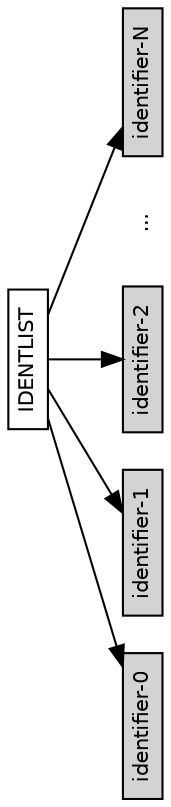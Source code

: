 /* AST node diagram generator script collection for M2C, M2J and M2Sharp.
 *
 * Copyright (c) 2016 The Modula-2 Software Foundation
 *
 * Author & Maintainer: Benjamin Kowarsch <org.m2sf>
 *
 * @synopsis
 *
 * The M2C, M2J and M2Sharp compilers are multi-dialect Modula-2 translators
 * and compilers respectively targeting C99, Java/JVM and C#/CLR, sharing a
 * common abstract syntax tree (AST) specification.
 *
 * The AST node diagram generator script collection consists of Graphviz DOT
 * descriptions for all AST node types of the common AST specification.
 *
 * The Graphviz dot utility is required to generate the diagrams. 
 * It may be obtained from http://www.graphviz.org/download.php.
 *
 * @repository
 *
 * https://github.com/m2sf/m2-ast-node-diagrams
 *
 * @file
 *
 * identlist.dot
 *
 * IDENTLIST node diagram.
 *
 * Usage: $ dot identlist.dot -Tps > identlist.ps
 *
 * @license
 *
 * This is free software: you can redistribute and/or modify it under the
 * terms of the GNU Lesser General Public License (LGPL) either version 2.1
 * or at your choice version 3 as published by the Free Software Foundation.
 * However, you may not alter the copyright, author and license information.
 *
 * It is distributed in the hope that it will be useful,  but WITHOUT
 * ANY WARRANTY; without even the implied warranty of MERCHANTABILITY or
 * FITNESS FOR A PARTICULAR PURPOSE.  Read the license for more details.
 *
 * You should have received a copy of the GNU Lesser General Public License.
 * If not, see <https://www.gnu.org/copyleft/lesser.html>.
 *
 * NB: Components in the domain part of email addresses are in reverse order.
 */

/*** IDENTLIST Node ***/

digraph IDENTLIST {
  graph [orientation=landscape,fontname=helvetica];
  node [fontname=helvetica,fontsize=10,shape=box,height=0.25];
  
  node [style=solid];
  edge [arrowhead=normal];
  
  IDENTLIST -> { id0 id1 id2 };
  edge [style=invis]; node [width=0]; nodesep=0;
  IDENTLIST -> ellipsis0;
  edge [style=solid]; node [width=0.75]; nodesep=0.25;
  IDENTLIST -> idN;
  id0 [label="identifier-0",style=filled,fillcolor=lightgrey];
  id1 [label="identifier-1",style=filled,fillcolor=lightgrey];
  id2 [label="identifier-2",style=filled,fillcolor=lightgrey];
  ellipsis0 [label="..."];
  ellipsis0 [shape=none];
  idN [label="identifier-N",style=filled,fillcolor=lightgrey];
}

/* END OF FILE */